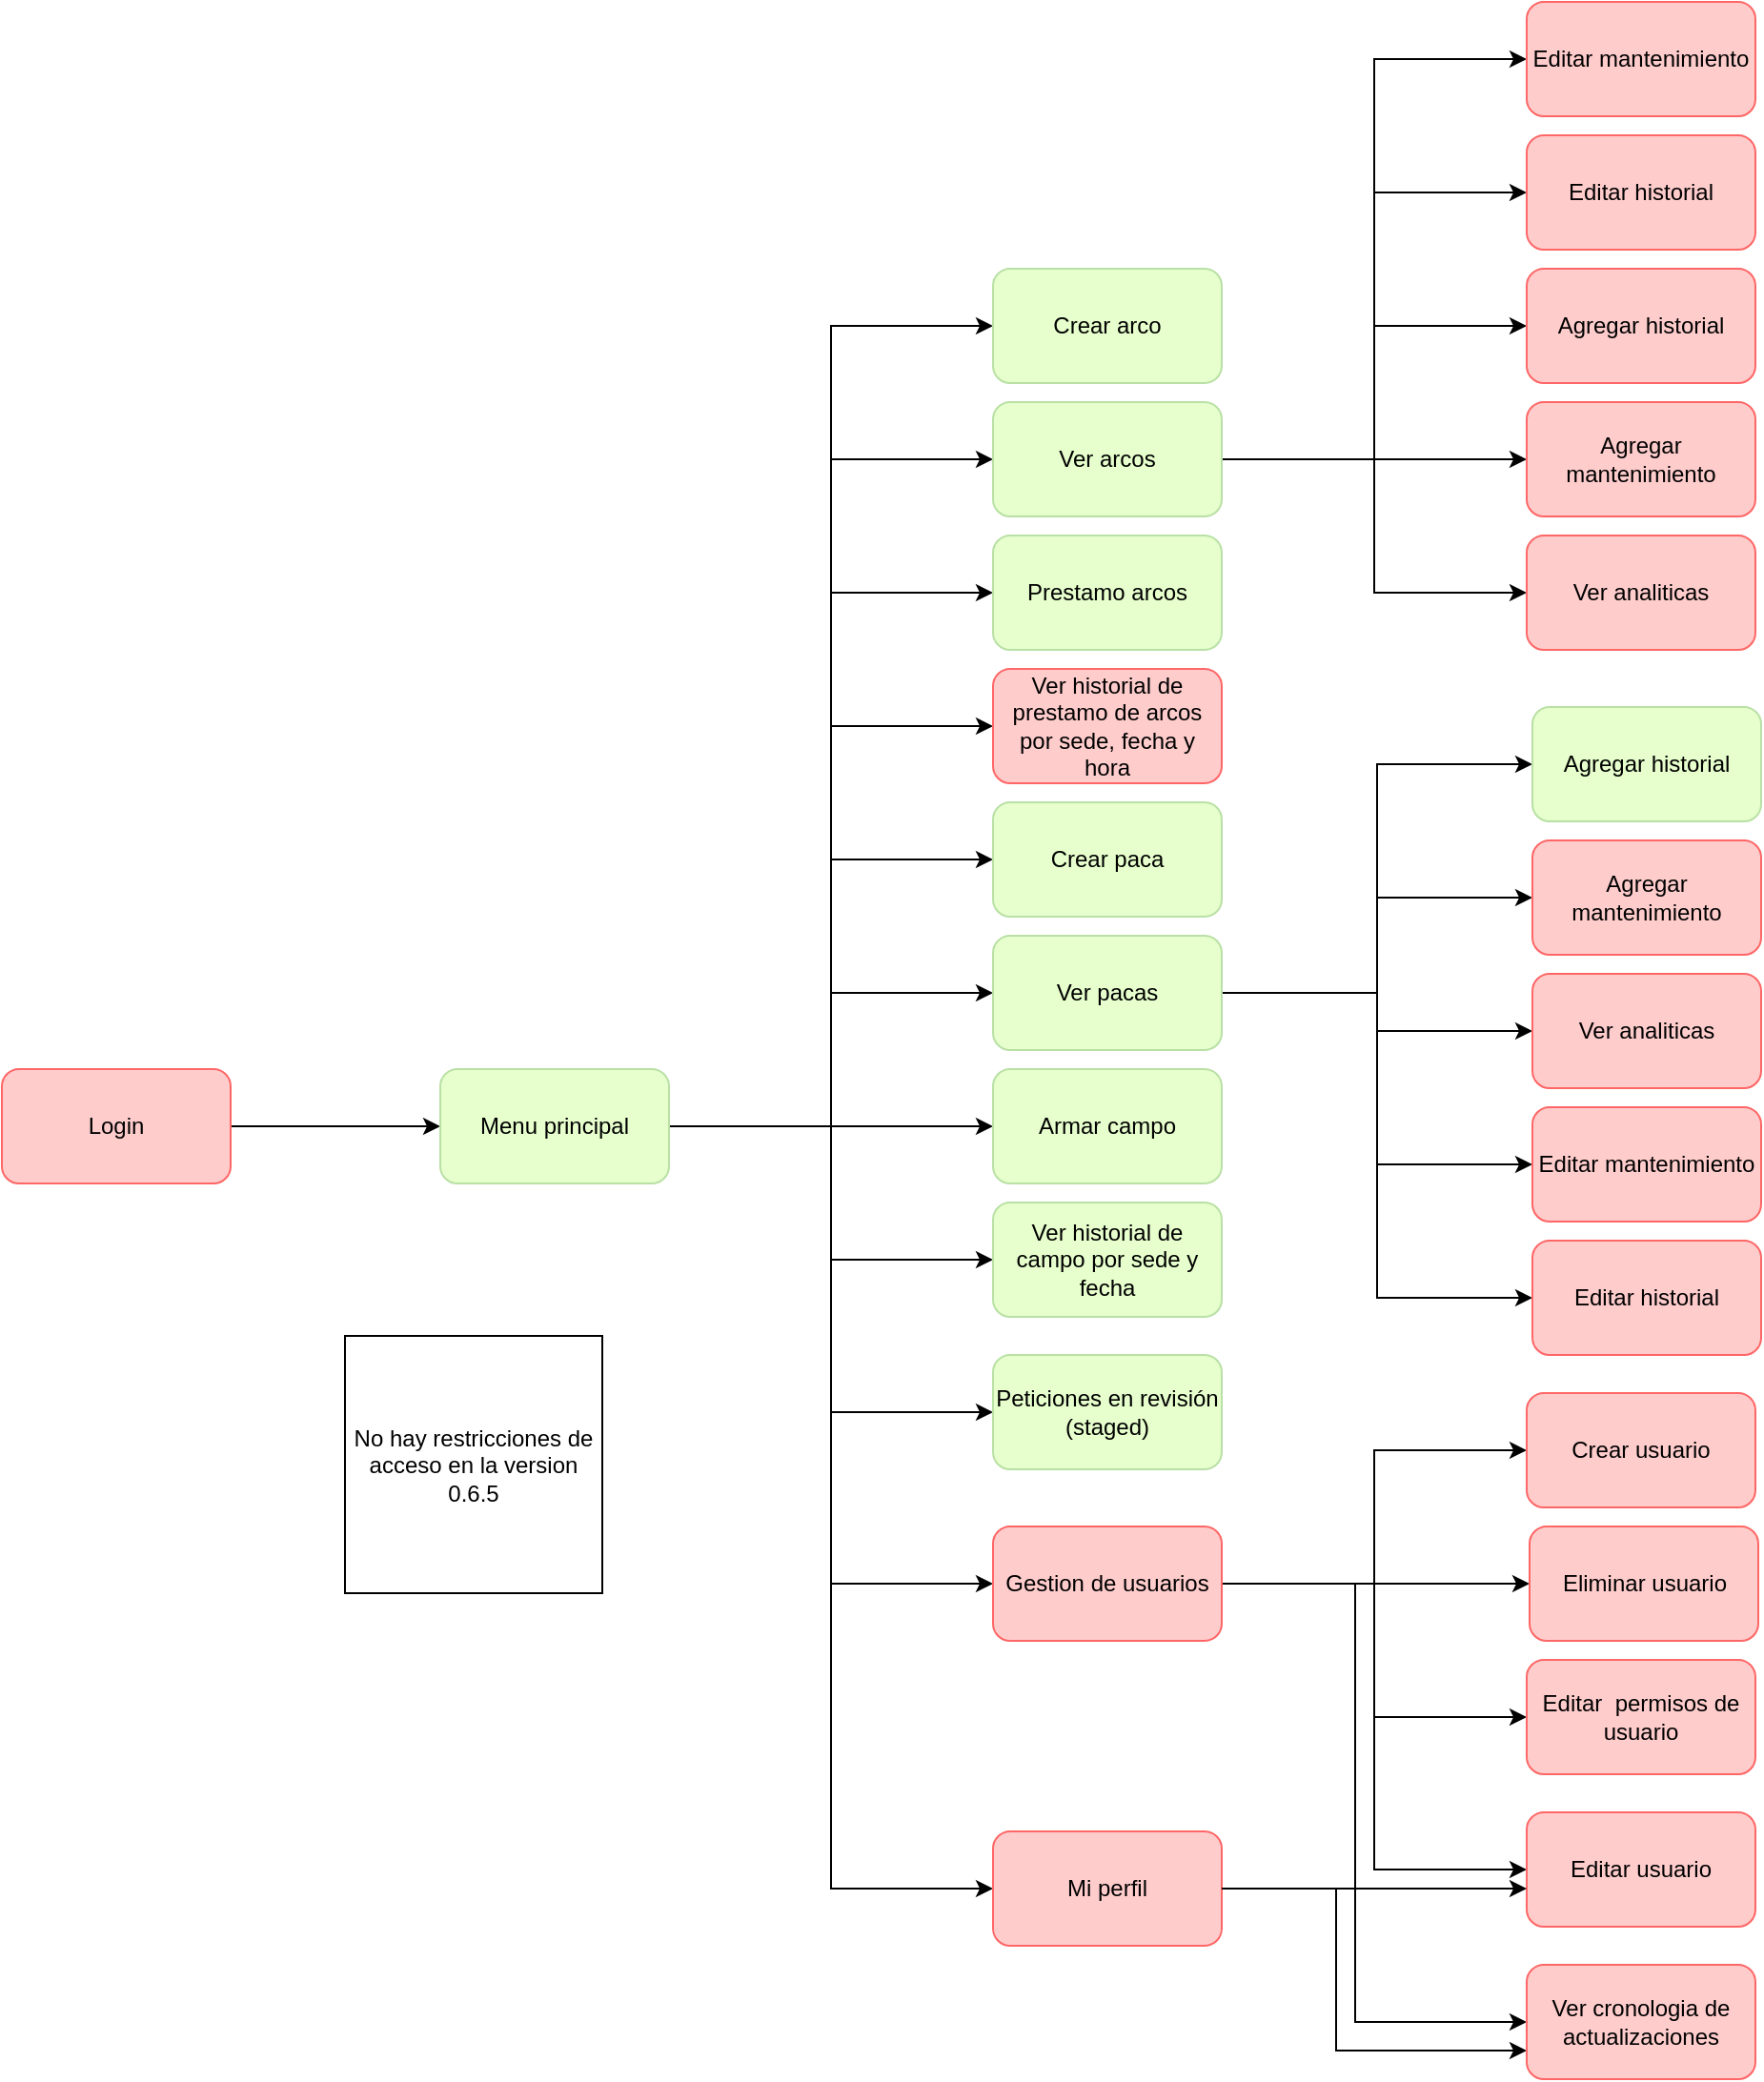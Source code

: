 <mxfile version="24.7.6">
  <diagram name="Page-1" id="LHeTRsCmgPQUqQiJtG-W">
    <mxGraphModel dx="2437" dy="1135" grid="1" gridSize="10" guides="1" tooltips="1" connect="1" arrows="1" fold="1" page="1" pageScale="1" pageWidth="827" pageHeight="1169" math="0" shadow="0">
      <root>
        <mxCell id="0" />
        <mxCell id="1" parent="0" />
        <mxCell id="6SzQqCqmENyVFpYTh0YH-24" style="edgeStyle=orthogonalEdgeStyle;rounded=0;orthogonalLoop=1;jettySize=auto;html=1;entryX=0;entryY=0.5;entryDx=0;entryDy=0;" edge="1" parent="1" source="6SzQqCqmENyVFpYTh0YH-1" target="6SzQqCqmENyVFpYTh0YH-2">
          <mxGeometry relative="1" as="geometry" />
        </mxCell>
        <mxCell id="6SzQqCqmENyVFpYTh0YH-1" value="Login" style="rounded=1;whiteSpace=wrap;html=1;fillColor=#FFCCCC;strokeColor=#FF6666;" vertex="1" parent="1">
          <mxGeometry x="300" y="570" width="120" height="60" as="geometry" />
        </mxCell>
        <mxCell id="6SzQqCqmENyVFpYTh0YH-25" style="edgeStyle=orthogonalEdgeStyle;rounded=0;orthogonalLoop=1;jettySize=auto;html=1;entryX=0;entryY=0.5;entryDx=0;entryDy=0;" edge="1" parent="1" source="6SzQqCqmENyVFpYTh0YH-2" target="6SzQqCqmENyVFpYTh0YH-3">
          <mxGeometry relative="1" as="geometry" />
        </mxCell>
        <mxCell id="6SzQqCqmENyVFpYTh0YH-26" style="edgeStyle=orthogonalEdgeStyle;rounded=0;orthogonalLoop=1;jettySize=auto;html=1;entryX=0;entryY=0.5;entryDx=0;entryDy=0;" edge="1" parent="1" source="6SzQqCqmENyVFpYTh0YH-2" target="6SzQqCqmENyVFpYTh0YH-7">
          <mxGeometry relative="1" as="geometry" />
        </mxCell>
        <mxCell id="6SzQqCqmENyVFpYTh0YH-27" style="edgeStyle=orthogonalEdgeStyle;rounded=0;orthogonalLoop=1;jettySize=auto;html=1;entryX=0;entryY=0.5;entryDx=0;entryDy=0;" edge="1" parent="1" source="6SzQqCqmENyVFpYTh0YH-2" target="6SzQqCqmENyVFpYTh0YH-6">
          <mxGeometry relative="1" as="geometry" />
        </mxCell>
        <mxCell id="6SzQqCqmENyVFpYTh0YH-28" style="edgeStyle=orthogonalEdgeStyle;rounded=0;orthogonalLoop=1;jettySize=auto;html=1;entryX=0;entryY=0.5;entryDx=0;entryDy=0;" edge="1" parent="1" source="6SzQqCqmENyVFpYTh0YH-2" target="6SzQqCqmENyVFpYTh0YH-4">
          <mxGeometry relative="1" as="geometry" />
        </mxCell>
        <mxCell id="6SzQqCqmENyVFpYTh0YH-29" style="edgeStyle=orthogonalEdgeStyle;rounded=0;orthogonalLoop=1;jettySize=auto;html=1;entryX=0;entryY=0.5;entryDx=0;entryDy=0;" edge="1" parent="1" source="6SzQqCqmENyVFpYTh0YH-2" target="6SzQqCqmENyVFpYTh0YH-8">
          <mxGeometry relative="1" as="geometry" />
        </mxCell>
        <mxCell id="6SzQqCqmENyVFpYTh0YH-30" style="edgeStyle=orthogonalEdgeStyle;rounded=0;orthogonalLoop=1;jettySize=auto;html=1;entryX=0;entryY=0.5;entryDx=0;entryDy=0;" edge="1" parent="1" source="6SzQqCqmENyVFpYTh0YH-2" target="6SzQqCqmENyVFpYTh0YH-5">
          <mxGeometry relative="1" as="geometry" />
        </mxCell>
        <mxCell id="6SzQqCqmENyVFpYTh0YH-31" style="edgeStyle=orthogonalEdgeStyle;rounded=0;orthogonalLoop=1;jettySize=auto;html=1;entryX=0;entryY=0.5;entryDx=0;entryDy=0;" edge="1" parent="1" source="6SzQqCqmENyVFpYTh0YH-2" target="6SzQqCqmENyVFpYTh0YH-9">
          <mxGeometry relative="1" as="geometry" />
        </mxCell>
        <mxCell id="6SzQqCqmENyVFpYTh0YH-33" style="edgeStyle=orthogonalEdgeStyle;rounded=0;orthogonalLoop=1;jettySize=auto;html=1;entryX=0;entryY=0.5;entryDx=0;entryDy=0;" edge="1" parent="1" source="6SzQqCqmENyVFpYTh0YH-2" target="6SzQqCqmENyVFpYTh0YH-10">
          <mxGeometry relative="1" as="geometry" />
        </mxCell>
        <mxCell id="6SzQqCqmENyVFpYTh0YH-34" style="edgeStyle=orthogonalEdgeStyle;rounded=0;orthogonalLoop=1;jettySize=auto;html=1;entryX=0;entryY=0.5;entryDx=0;entryDy=0;" edge="1" parent="1" source="6SzQqCqmENyVFpYTh0YH-2" target="6SzQqCqmENyVFpYTh0YH-23">
          <mxGeometry relative="1" as="geometry" />
        </mxCell>
        <mxCell id="6SzQqCqmENyVFpYTh0YH-36" style="edgeStyle=orthogonalEdgeStyle;rounded=0;orthogonalLoop=1;jettySize=auto;html=1;entryX=0;entryY=0.5;entryDx=0;entryDy=0;" edge="1" parent="1" source="6SzQqCqmENyVFpYTh0YH-2" target="6SzQqCqmENyVFpYTh0YH-35">
          <mxGeometry relative="1" as="geometry" />
        </mxCell>
        <mxCell id="6SzQqCqmENyVFpYTh0YH-56" style="edgeStyle=orthogonalEdgeStyle;rounded=0;orthogonalLoop=1;jettySize=auto;html=1;entryX=0;entryY=0.5;entryDx=0;entryDy=0;" edge="1" parent="1" source="6SzQqCqmENyVFpYTh0YH-2" target="6SzQqCqmENyVFpYTh0YH-44">
          <mxGeometry relative="1" as="geometry" />
        </mxCell>
        <mxCell id="6SzQqCqmENyVFpYTh0YH-2" value="Menu principal" style="rounded=1;whiteSpace=wrap;html=1;fillColor=#E6FFCC;strokeColor=#B9E0A5;" vertex="1" parent="1">
          <mxGeometry x="530" y="570" width="120" height="60" as="geometry" />
        </mxCell>
        <mxCell id="6SzQqCqmENyVFpYTh0YH-3" value="Crear arco" style="rounded=1;whiteSpace=wrap;html=1;fillColor=#E6FFCC;strokeColor=#B9E0A5;" vertex="1" parent="1">
          <mxGeometry x="820" y="150" width="120" height="60" as="geometry" />
        </mxCell>
        <mxCell id="6SzQqCqmENyVFpYTh0YH-4" value="Crear paca" style="rounded=1;whiteSpace=wrap;html=1;fillColor=#E6FFCC;strokeColor=#B9E0A5;" vertex="1" parent="1">
          <mxGeometry x="820" y="430" width="120" height="60" as="geometry" />
        </mxCell>
        <mxCell id="6SzQqCqmENyVFpYTh0YH-5" value="Armar campo" style="rounded=1;whiteSpace=wrap;html=1;fillColor=#E6FFCC;strokeColor=#B9E0A5;" vertex="1" parent="1">
          <mxGeometry x="820" y="570" width="120" height="60" as="geometry" />
        </mxCell>
        <mxCell id="6SzQqCqmENyVFpYTh0YH-6" value="Prestamo arcos" style="rounded=1;whiteSpace=wrap;html=1;fillColor=#E6FFCC;strokeColor=#B9E0A5;" vertex="1" parent="1">
          <mxGeometry x="820" y="290" width="120" height="60" as="geometry" />
        </mxCell>
        <mxCell id="6SzQqCqmENyVFpYTh0YH-12" value="" style="edgeStyle=orthogonalEdgeStyle;rounded=0;orthogonalLoop=1;jettySize=auto;html=1;entryX=0;entryY=0.5;entryDx=0;entryDy=0;" edge="1" parent="1" source="6SzQqCqmENyVFpYTh0YH-7" target="6SzQqCqmENyVFpYTh0YH-11">
          <mxGeometry relative="1" as="geometry" />
        </mxCell>
        <mxCell id="6SzQqCqmENyVFpYTh0YH-14" value="" style="edgeStyle=orthogonalEdgeStyle;rounded=0;orthogonalLoop=1;jettySize=auto;html=1;entryX=0;entryY=0.5;entryDx=0;entryDy=0;" edge="1" parent="1" source="6SzQqCqmENyVFpYTh0YH-7" target="6SzQqCqmENyVFpYTh0YH-13">
          <mxGeometry relative="1" as="geometry" />
        </mxCell>
        <mxCell id="6SzQqCqmENyVFpYTh0YH-16" value="" style="edgeStyle=orthogonalEdgeStyle;rounded=0;orthogonalLoop=1;jettySize=auto;html=1;entryX=0;entryY=0.5;entryDx=0;entryDy=0;" edge="1" parent="1" source="6SzQqCqmENyVFpYTh0YH-7" target="6SzQqCqmENyVFpYTh0YH-15">
          <mxGeometry relative="1" as="geometry" />
        </mxCell>
        <mxCell id="6SzQqCqmENyVFpYTh0YH-63" style="edgeStyle=orthogonalEdgeStyle;rounded=0;orthogonalLoop=1;jettySize=auto;html=1;entryX=0;entryY=0.5;entryDx=0;entryDy=0;" edge="1" parent="1" source="6SzQqCqmENyVFpYTh0YH-7" target="6SzQqCqmENyVFpYTh0YH-57">
          <mxGeometry relative="1" as="geometry" />
        </mxCell>
        <mxCell id="6SzQqCqmENyVFpYTh0YH-64" style="edgeStyle=orthogonalEdgeStyle;rounded=0;orthogonalLoop=1;jettySize=auto;html=1;entryX=0;entryY=0.5;entryDx=0;entryDy=0;" edge="1" parent="1" source="6SzQqCqmENyVFpYTh0YH-7" target="6SzQqCqmENyVFpYTh0YH-58">
          <mxGeometry relative="1" as="geometry" />
        </mxCell>
        <mxCell id="6SzQqCqmENyVFpYTh0YH-7" value="Ver arcos" style="rounded=1;whiteSpace=wrap;html=1;fillColor=#E6FFCC;strokeColor=#B9E0A5;" vertex="1" parent="1">
          <mxGeometry x="820" y="220" width="120" height="60" as="geometry" />
        </mxCell>
        <mxCell id="6SzQqCqmENyVFpYTh0YH-20" style="edgeStyle=orthogonalEdgeStyle;rounded=0;orthogonalLoop=1;jettySize=auto;html=1;entryX=0;entryY=0.5;entryDx=0;entryDy=0;" edge="1" parent="1" source="6SzQqCqmENyVFpYTh0YH-8" target="6SzQqCqmENyVFpYTh0YH-17">
          <mxGeometry relative="1" as="geometry" />
        </mxCell>
        <mxCell id="6SzQqCqmENyVFpYTh0YH-21" style="edgeStyle=orthogonalEdgeStyle;rounded=0;orthogonalLoop=1;jettySize=auto;html=1;entryX=0;entryY=0.5;entryDx=0;entryDy=0;" edge="1" parent="1" source="6SzQqCqmENyVFpYTh0YH-8" target="6SzQqCqmENyVFpYTh0YH-18">
          <mxGeometry relative="1" as="geometry" />
        </mxCell>
        <mxCell id="6SzQqCqmENyVFpYTh0YH-22" style="edgeStyle=orthogonalEdgeStyle;rounded=0;orthogonalLoop=1;jettySize=auto;html=1;entryX=0;entryY=0.5;entryDx=0;entryDy=0;" edge="1" parent="1" source="6SzQqCqmENyVFpYTh0YH-8" target="6SzQqCqmENyVFpYTh0YH-19">
          <mxGeometry relative="1" as="geometry" />
        </mxCell>
        <mxCell id="6SzQqCqmENyVFpYTh0YH-61" style="edgeStyle=orthogonalEdgeStyle;rounded=0;orthogonalLoop=1;jettySize=auto;html=1;entryX=0;entryY=0.5;entryDx=0;entryDy=0;" edge="1" parent="1" source="6SzQqCqmENyVFpYTh0YH-8" target="6SzQqCqmENyVFpYTh0YH-60">
          <mxGeometry relative="1" as="geometry" />
        </mxCell>
        <mxCell id="6SzQqCqmENyVFpYTh0YH-62" style="edgeStyle=orthogonalEdgeStyle;rounded=0;orthogonalLoop=1;jettySize=auto;html=1;entryX=0;entryY=0.5;entryDx=0;entryDy=0;" edge="1" parent="1" source="6SzQqCqmENyVFpYTh0YH-8" target="6SzQqCqmENyVFpYTh0YH-59">
          <mxGeometry relative="1" as="geometry" />
        </mxCell>
        <mxCell id="6SzQqCqmENyVFpYTh0YH-8" value="Ver pacas" style="rounded=1;whiteSpace=wrap;html=1;fillColor=#E6FFCC;strokeColor=#B9E0A5;" vertex="1" parent="1">
          <mxGeometry x="820" y="500" width="120" height="60" as="geometry" />
        </mxCell>
        <mxCell id="6SzQqCqmENyVFpYTh0YH-9" value="Ver historial de campo por sede y fecha" style="rounded=1;whiteSpace=wrap;html=1;fillColor=#E6FFCC;strokeColor=#B9E0A5;" vertex="1" parent="1">
          <mxGeometry x="820" y="640" width="120" height="60" as="geometry" />
        </mxCell>
        <mxCell id="6SzQqCqmENyVFpYTh0YH-10" value="Peticiones en revisión (staged)" style="rounded=1;whiteSpace=wrap;html=1;fillColor=#E6FFCC;strokeColor=#B9E0A5;" vertex="1" parent="1">
          <mxGeometry x="820" y="720" width="120" height="60" as="geometry" />
        </mxCell>
        <mxCell id="6SzQqCqmENyVFpYTh0YH-11" value="Agregar historial" style="whiteSpace=wrap;html=1;rounded=1;fillColor=#FFCCCC;strokeColor=#FF6666;" vertex="1" parent="1">
          <mxGeometry x="1100" y="150" width="120" height="60" as="geometry" />
        </mxCell>
        <mxCell id="6SzQqCqmENyVFpYTh0YH-13" value="Agregar mantenimiento" style="whiteSpace=wrap;html=1;rounded=1;fillColor=#FFCCCC;strokeColor=#FF6666;" vertex="1" parent="1">
          <mxGeometry x="1100" y="220" width="120" height="60" as="geometry" />
        </mxCell>
        <mxCell id="6SzQqCqmENyVFpYTh0YH-15" value="Ver analiticas" style="whiteSpace=wrap;html=1;rounded=1;fillColor=#FFCCCC;strokeColor=#FF6666;" vertex="1" parent="1">
          <mxGeometry x="1100" y="290" width="120" height="60" as="geometry" />
        </mxCell>
        <mxCell id="6SzQqCqmENyVFpYTh0YH-17" value="Agregar historial" style="whiteSpace=wrap;html=1;rounded=1;fillColor=#E6FFCC;strokeColor=#B9E0A5;" vertex="1" parent="1">
          <mxGeometry x="1103" y="380" width="120" height="60" as="geometry" />
        </mxCell>
        <mxCell id="6SzQqCqmENyVFpYTh0YH-18" value="Agregar mantenimiento" style="whiteSpace=wrap;html=1;rounded=1;fillColor=#FFCCCC;strokeColor=#FF6666;" vertex="1" parent="1">
          <mxGeometry x="1103" y="450" width="120" height="60" as="geometry" />
        </mxCell>
        <mxCell id="6SzQqCqmENyVFpYTh0YH-19" value="Ver analiticas" style="whiteSpace=wrap;html=1;rounded=1;fillColor=#FFCCCC;strokeColor=#FF6666;" vertex="1" parent="1">
          <mxGeometry x="1103" y="520" width="120" height="60" as="geometry" />
        </mxCell>
        <mxCell id="6SzQqCqmENyVFpYTh0YH-41" style="edgeStyle=orthogonalEdgeStyle;rounded=0;orthogonalLoop=1;jettySize=auto;html=1;entryX=0;entryY=0.5;entryDx=0;entryDy=0;" edge="1" parent="1" source="6SzQqCqmENyVFpYTh0YH-23" target="6SzQqCqmENyVFpYTh0YH-38">
          <mxGeometry relative="1" as="geometry" />
        </mxCell>
        <mxCell id="6SzQqCqmENyVFpYTh0YH-42" style="edgeStyle=orthogonalEdgeStyle;rounded=0;orthogonalLoop=1;jettySize=auto;html=1;entryX=0;entryY=0.5;entryDx=0;entryDy=0;" edge="1" parent="1" source="6SzQqCqmENyVFpYTh0YH-23" target="6SzQqCqmENyVFpYTh0YH-39">
          <mxGeometry relative="1" as="geometry" />
        </mxCell>
        <mxCell id="6SzQqCqmENyVFpYTh0YH-43" style="edgeStyle=orthogonalEdgeStyle;rounded=0;orthogonalLoop=1;jettySize=auto;html=1;entryX=0;entryY=0.5;entryDx=0;entryDy=0;" edge="1" parent="1" source="6SzQqCqmENyVFpYTh0YH-23" target="6SzQqCqmENyVFpYTh0YH-40">
          <mxGeometry relative="1" as="geometry" />
        </mxCell>
        <mxCell id="6SzQqCqmENyVFpYTh0YH-48" style="edgeStyle=orthogonalEdgeStyle;rounded=0;orthogonalLoop=1;jettySize=auto;html=1;entryX=0;entryY=0.5;entryDx=0;entryDy=0;" edge="1" parent="1" source="6SzQqCqmENyVFpYTh0YH-23" target="6SzQqCqmENyVFpYTh0YH-47">
          <mxGeometry relative="1" as="geometry" />
        </mxCell>
        <mxCell id="6SzQqCqmENyVFpYTh0YH-52" value="" style="edgeStyle=orthogonalEdgeStyle;rounded=0;orthogonalLoop=1;jettySize=auto;html=1;entryX=0;entryY=0.5;entryDx=0;entryDy=0;" edge="1" parent="1" source="6SzQqCqmENyVFpYTh0YH-23" target="6SzQqCqmENyVFpYTh0YH-51">
          <mxGeometry relative="1" as="geometry">
            <Array as="points">
              <mxPoint x="1010" y="840" />
              <mxPoint x="1010" y="1070" />
            </Array>
          </mxGeometry>
        </mxCell>
        <mxCell id="6SzQqCqmENyVFpYTh0YH-23" value="Gestion de usuarios" style="rounded=1;whiteSpace=wrap;html=1;fillColor=#FFCCCC;strokeColor=#FF6666;" vertex="1" parent="1">
          <mxGeometry x="820" y="810" width="120" height="60" as="geometry" />
        </mxCell>
        <mxCell id="6SzQqCqmENyVFpYTh0YH-35" value="Ver historial de prestamo de arcos por sede, fecha y hora" style="whiteSpace=wrap;html=1;rounded=1;fillColor=#FFCCCC;strokeColor=#FF6666;" vertex="1" parent="1">
          <mxGeometry x="820" y="360" width="120" height="60" as="geometry" />
        </mxCell>
        <mxCell id="6SzQqCqmENyVFpYTh0YH-37" value="No hay restricciones de acceso en la version 0.6.5" style="whiteSpace=wrap;html=1;aspect=fixed;" vertex="1" parent="1">
          <mxGeometry x="480" y="710" width="135" height="135" as="geometry" />
        </mxCell>
        <mxCell id="6SzQqCqmENyVFpYTh0YH-38" value="Crear usuario" style="whiteSpace=wrap;html=1;rounded=1;fillColor=#FFCCCC;strokeColor=#FF6666;" vertex="1" parent="1">
          <mxGeometry x="1100" y="740" width="120" height="60" as="geometry" />
        </mxCell>
        <mxCell id="6SzQqCqmENyVFpYTh0YH-39" value="Editar usuario" style="whiteSpace=wrap;html=1;rounded=1;fillColor=#FFCCCC;strokeColor=#FF6666;" vertex="1" parent="1">
          <mxGeometry x="1100" y="960" width="120" height="60" as="geometry" />
        </mxCell>
        <mxCell id="6SzQqCqmENyVFpYTh0YH-40" value="Eliminar usuario" style="whiteSpace=wrap;html=1;rounded=1;fillColor=#FFCCCC;strokeColor=#FF6666;" vertex="1" parent="1">
          <mxGeometry x="1101.5" y="810" width="120" height="60" as="geometry" />
        </mxCell>
        <mxCell id="6SzQqCqmENyVFpYTh0YH-53" style="edgeStyle=orthogonalEdgeStyle;rounded=0;orthogonalLoop=1;jettySize=auto;html=1;entryX=0;entryY=0.75;entryDx=0;entryDy=0;" edge="1" parent="1" source="6SzQqCqmENyVFpYTh0YH-44" target="6SzQqCqmENyVFpYTh0YH-51">
          <mxGeometry relative="1" as="geometry">
            <Array as="points">
              <mxPoint x="1000" y="1000" />
              <mxPoint x="1000" y="1085" />
            </Array>
          </mxGeometry>
        </mxCell>
        <mxCell id="6SzQqCqmENyVFpYTh0YH-44" value="Mi perfil" style="rounded=1;whiteSpace=wrap;html=1;fillColor=#FFCCCC;strokeColor=#FF6666;" vertex="1" parent="1">
          <mxGeometry x="820" y="970" width="120" height="60" as="geometry" />
        </mxCell>
        <mxCell id="6SzQqCqmENyVFpYTh0YH-47" value="Editar&amp;nbsp; permisos de usuario" style="whiteSpace=wrap;html=1;rounded=1;fillColor=#FFCCCC;strokeColor=#FF6666;" vertex="1" parent="1">
          <mxGeometry x="1100" y="880" width="120" height="60" as="geometry" />
        </mxCell>
        <mxCell id="6SzQqCqmENyVFpYTh0YH-50" style="edgeStyle=orthogonalEdgeStyle;rounded=0;orthogonalLoop=1;jettySize=auto;html=1;" edge="1" parent="1" source="6SzQqCqmENyVFpYTh0YH-44">
          <mxGeometry relative="1" as="geometry">
            <mxPoint x="1100" y="1000" as="targetPoint" />
          </mxGeometry>
        </mxCell>
        <mxCell id="6SzQqCqmENyVFpYTh0YH-51" value="Ver cronologia de actualizaciones" style="whiteSpace=wrap;html=1;fillColor=#FFCCCC;strokeColor=#FF6666;rounded=1;" vertex="1" parent="1">
          <mxGeometry x="1100" y="1040" width="120" height="60" as="geometry" />
        </mxCell>
        <mxCell id="6SzQqCqmENyVFpYTh0YH-57" value="Editar historial" style="whiteSpace=wrap;html=1;rounded=1;fillColor=#FFCCCC;strokeColor=#FF6666;" vertex="1" parent="1">
          <mxGeometry x="1100" y="80" width="120" height="60" as="geometry" />
        </mxCell>
        <mxCell id="6SzQqCqmENyVFpYTh0YH-58" value="Editar mantenimiento" style="whiteSpace=wrap;html=1;rounded=1;fillColor=#FFCCCC;strokeColor=#FF6666;" vertex="1" parent="1">
          <mxGeometry x="1100" y="10" width="120" height="60" as="geometry" />
        </mxCell>
        <mxCell id="6SzQqCqmENyVFpYTh0YH-59" value="Editar historial" style="whiteSpace=wrap;html=1;rounded=1;fillColor=#FFCCCC;strokeColor=#FF6666;" vertex="1" parent="1">
          <mxGeometry x="1103" y="660" width="120" height="60" as="geometry" />
        </mxCell>
        <mxCell id="6SzQqCqmENyVFpYTh0YH-60" value="Editar mantenimiento" style="whiteSpace=wrap;html=1;rounded=1;fillColor=#FFCCCC;strokeColor=#FF6666;" vertex="1" parent="1">
          <mxGeometry x="1103" y="590" width="120" height="60" as="geometry" />
        </mxCell>
      </root>
    </mxGraphModel>
  </diagram>
</mxfile>
